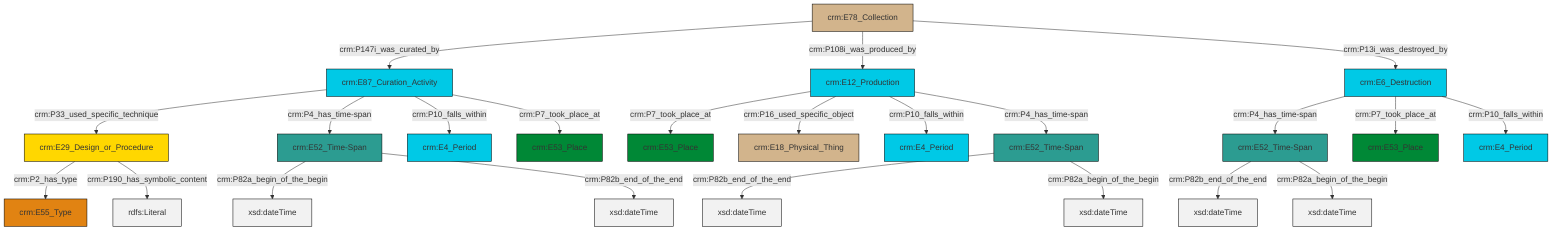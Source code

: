 graph TD
classDef Literal fill:#f2f2f2,stroke:#000000;
classDef CRM_Entity fill:#FFFFFF,stroke:#000000;
classDef Temporal_Entity fill:#00C9E6, stroke:#000000;
classDef Type fill:#E18312, stroke:#000000;
classDef Time-Span fill:#2C9C91, stroke:#000000;
classDef Appellation fill:#FFEB7F, stroke:#000000;
classDef Place fill:#008836, stroke:#000000;
classDef Persistent_Item fill:#B266B2, stroke:#000000;
classDef Conceptual_Object fill:#FFD700, stroke:#000000;
classDef Physical_Thing fill:#D2B48C, stroke:#000000;
classDef Actor fill:#f58aad, stroke:#000000;
classDef PC_Classes fill:#4ce600, stroke:#000000;
classDef Multi fill:#cccccc,stroke:#000000;

0["crm:E12_Production"]:::Temporal_Entity -->|crm:P7_took_place_at| 1["crm:E53_Place"]:::Place
2["crm:E6_Destruction"]:::Temporal_Entity -->|crm:P4_has_time-span| 3["crm:E52_Time-Span"]:::Time-Span
4["crm:E52_Time-Span"]:::Time-Span -->|crm:P82b_end_of_the_end| 5[xsd:dateTime]:::Literal
6["crm:E87_Curation_Activity"]:::Temporal_Entity -->|crm:P33_used_specific_technique| 7["crm:E29_Design_or_Procedure"]:::Conceptual_Object
8["crm:E52_Time-Span"]:::Time-Span -->|crm:P82a_begin_of_the_begin| 9[xsd:dateTime]:::Literal
7["crm:E29_Design_or_Procedure"]:::Conceptual_Object -->|crm:P2_has_type| 12["crm:E55_Type"]:::Type
6["crm:E87_Curation_Activity"]:::Temporal_Entity -->|crm:P4_has_time-span| 8["crm:E52_Time-Span"]:::Time-Span
14["crm:E78_Collection"]:::Physical_Thing -->|crm:P147i_was_curated_by| 6["crm:E87_Curation_Activity"]:::Temporal_Entity
3["crm:E52_Time-Span"]:::Time-Span -->|crm:P82b_end_of_the_end| 15[xsd:dateTime]:::Literal
6["crm:E87_Curation_Activity"]:::Temporal_Entity -->|crm:P10_falls_within| 16["crm:E4_Period"]:::Temporal_Entity
14["crm:E78_Collection"]:::Physical_Thing -->|crm:P108i_was_produced_by| 0["crm:E12_Production"]:::Temporal_Entity
14["crm:E78_Collection"]:::Physical_Thing -->|crm:P13i_was_destroyed_by| 2["crm:E6_Destruction"]:::Temporal_Entity
2["crm:E6_Destruction"]:::Temporal_Entity -->|crm:P7_took_place_at| 18["crm:E53_Place"]:::Place
0["crm:E12_Production"]:::Temporal_Entity -->|crm:P16_used_specific_object| 22["crm:E18_Physical_Thing"]:::Physical_Thing
7["crm:E29_Design_or_Procedure"]:::Conceptual_Object -->|crm:P190_has_symbolic_content| 26[rdfs:Literal]:::Literal
0["crm:E12_Production"]:::Temporal_Entity -->|crm:P10_falls_within| 29["crm:E4_Period"]:::Temporal_Entity
4["crm:E52_Time-Span"]:::Time-Span -->|crm:P82a_begin_of_the_begin| 33[xsd:dateTime]:::Literal
0["crm:E12_Production"]:::Temporal_Entity -->|crm:P4_has_time-span| 4["crm:E52_Time-Span"]:::Time-Span
6["crm:E87_Curation_Activity"]:::Temporal_Entity -->|crm:P7_took_place_at| 10["crm:E53_Place"]:::Place
8["crm:E52_Time-Span"]:::Time-Span -->|crm:P82b_end_of_the_end| 35[xsd:dateTime]:::Literal
2["crm:E6_Destruction"]:::Temporal_Entity -->|crm:P10_falls_within| 24["crm:E4_Period"]:::Temporal_Entity
3["crm:E52_Time-Span"]:::Time-Span -->|crm:P82a_begin_of_the_begin| 36[xsd:dateTime]:::Literal
